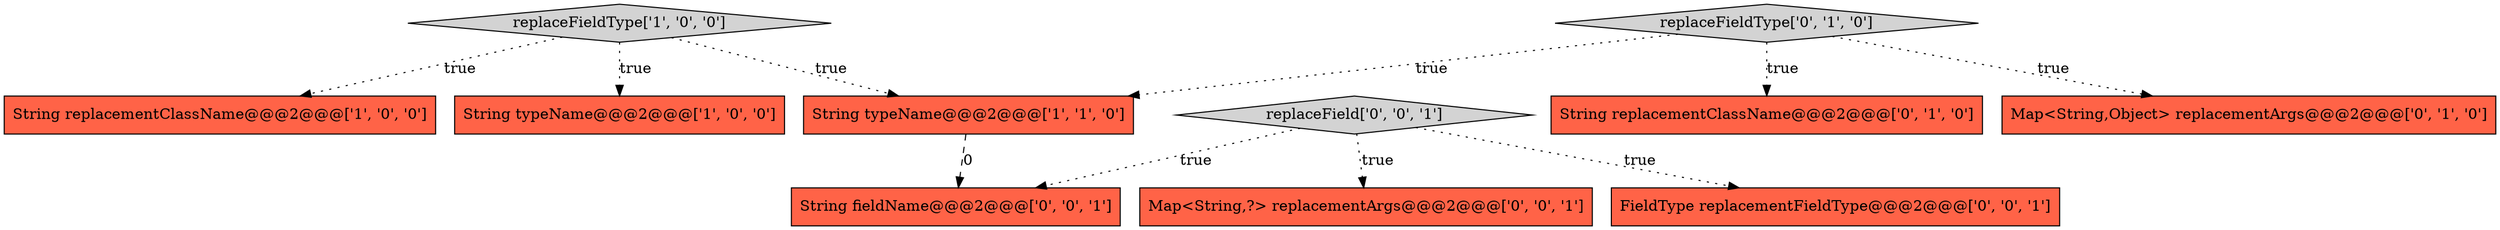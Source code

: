 digraph {
1 [style = filled, label = "String replacementClassName@@@2@@@['1', '0', '0']", fillcolor = tomato, shape = box image = "AAA0AAABBB1BBB"];
6 [style = filled, label = "replaceFieldType['0', '1', '0']", fillcolor = lightgray, shape = diamond image = "AAA0AAABBB2BBB"];
10 [style = filled, label = "replaceField['0', '0', '1']", fillcolor = lightgray, shape = diamond image = "AAA0AAABBB3BBB"];
5 [style = filled, label = "String replacementClassName@@@2@@@['0', '1', '0']", fillcolor = tomato, shape = box image = "AAA0AAABBB2BBB"];
8 [style = filled, label = "Map<String,?> replacementArgs@@@2@@@['0', '0', '1']", fillcolor = tomato, shape = box image = "AAA0AAABBB3BBB"];
7 [style = filled, label = "FieldType replacementFieldType@@@2@@@['0', '0', '1']", fillcolor = tomato, shape = box image = "AAA0AAABBB3BBB"];
0 [style = filled, label = "replaceFieldType['1', '0', '0']", fillcolor = lightgray, shape = diamond image = "AAA0AAABBB1BBB"];
4 [style = filled, label = "Map<String,Object> replacementArgs@@@2@@@['0', '1', '0']", fillcolor = tomato, shape = box image = "AAA0AAABBB2BBB"];
9 [style = filled, label = "String fieldName@@@2@@@['0', '0', '1']", fillcolor = tomato, shape = box image = "AAA0AAABBB3BBB"];
2 [style = filled, label = "String typeName@@@2@@@['1', '0', '0']", fillcolor = tomato, shape = box image = "AAA0AAABBB1BBB"];
3 [style = filled, label = "String typeName@@@2@@@['1', '1', '0']", fillcolor = tomato, shape = box image = "AAA0AAABBB1BBB"];
0->2 [style = dotted, label="true"];
6->5 [style = dotted, label="true"];
6->4 [style = dotted, label="true"];
0->3 [style = dotted, label="true"];
0->1 [style = dotted, label="true"];
10->8 [style = dotted, label="true"];
10->7 [style = dotted, label="true"];
10->9 [style = dotted, label="true"];
3->9 [style = dashed, label="0"];
6->3 [style = dotted, label="true"];
}

